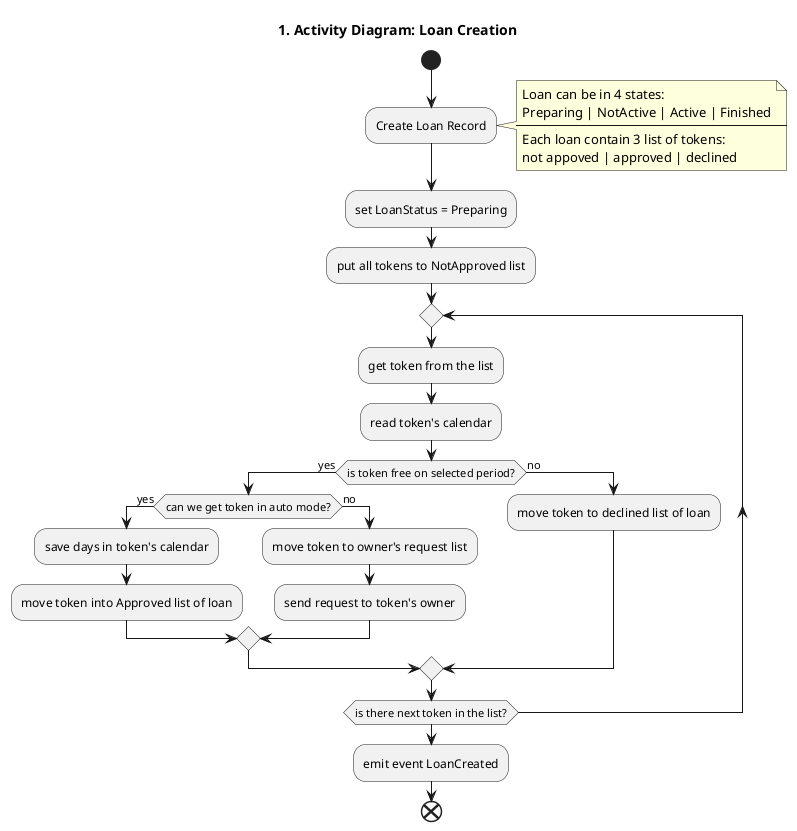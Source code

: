 @startuml
title 1. Activity Diagram: Loan Creation
start

:Create Loan Record;
note right
  Loan can be in 4 states:
  Preparing | NotActive | Active | Finished
  ----
  Each loan contain 3 list of tokens:
  not appoved | approved | declined
end note 
:set LoanStatus = Preparing;
:put all tokens to NotApproved list;

repeat
  :get token from the list;
  :read token's calendar;
  if (is token free on selected period?) then (yes)
    if (can we get token in auto mode?) then (yes)
      :save days in token's calendar;
      :move token into Approved list of loan;
    else (no)
      :move token to owner's request list;
      :send request to token's owner;
    endif
  else (no)
    :move token to declined list of loan;
  endif
  
repeat while (is there next token in the list?)

:emit event LoanCreated;

end
@enduml